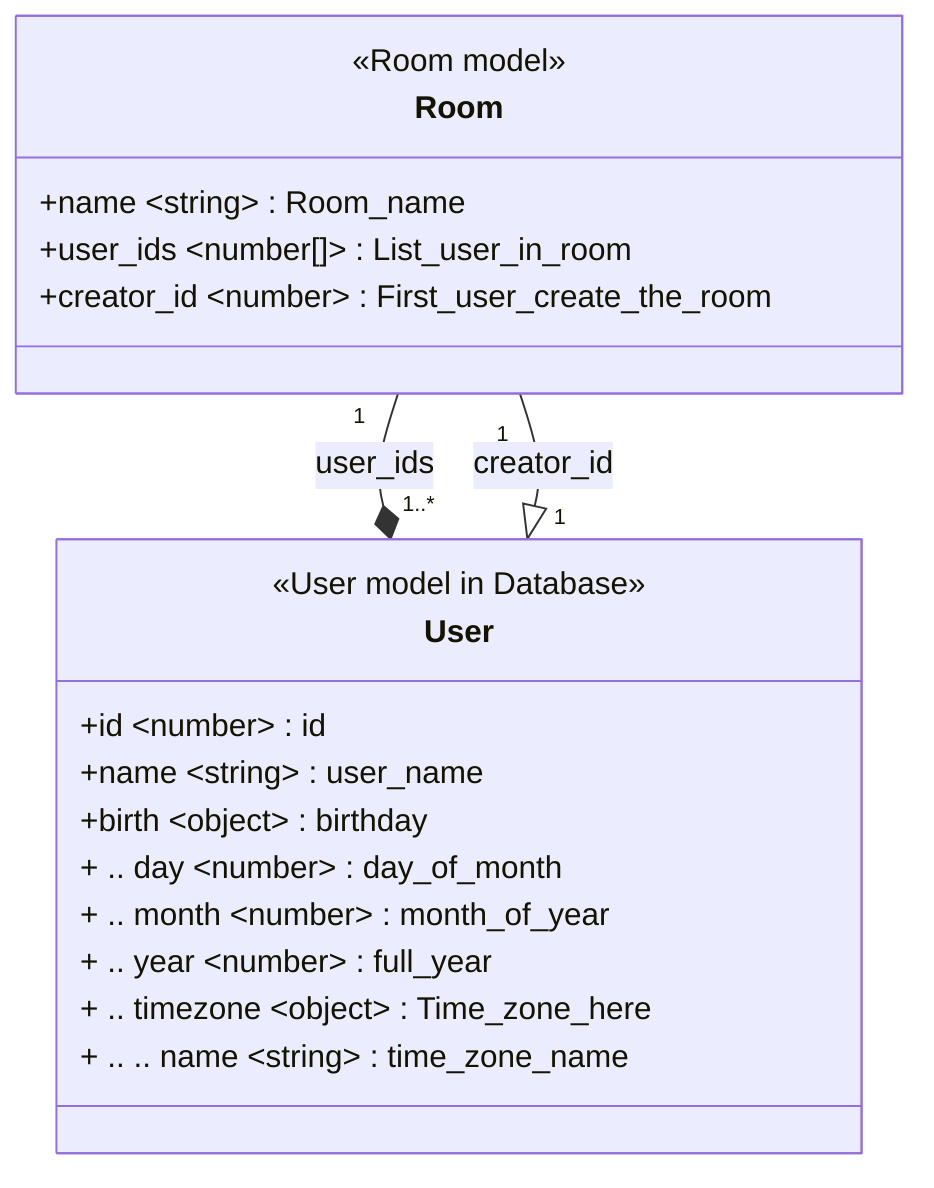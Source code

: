 classDiagram
  class User {
  <<User model in Database>>
    +id ~number~ : id
    +name ~string~ : user_name
    +birth ~object~ : birthday
      + .. day ~number~ : day_of_month
      + .. month ~number~ : month_of_year
      + .. year ~number~ : full_year
      + .. timezone ~object~ : Time_zone_here
        + ..  .. name ~string~ : time_zone_name
  }

  class Room {
  <<Room model>>
    +name ~string~ : Room_name
    +user_ids ~number[]~ : List_user_in_room
    +creator_id ~number~ : First_user_create_the_room
  }
Room "1" --* "1..*" User: user_ids
Room "1" --|> "1" User: creator_id